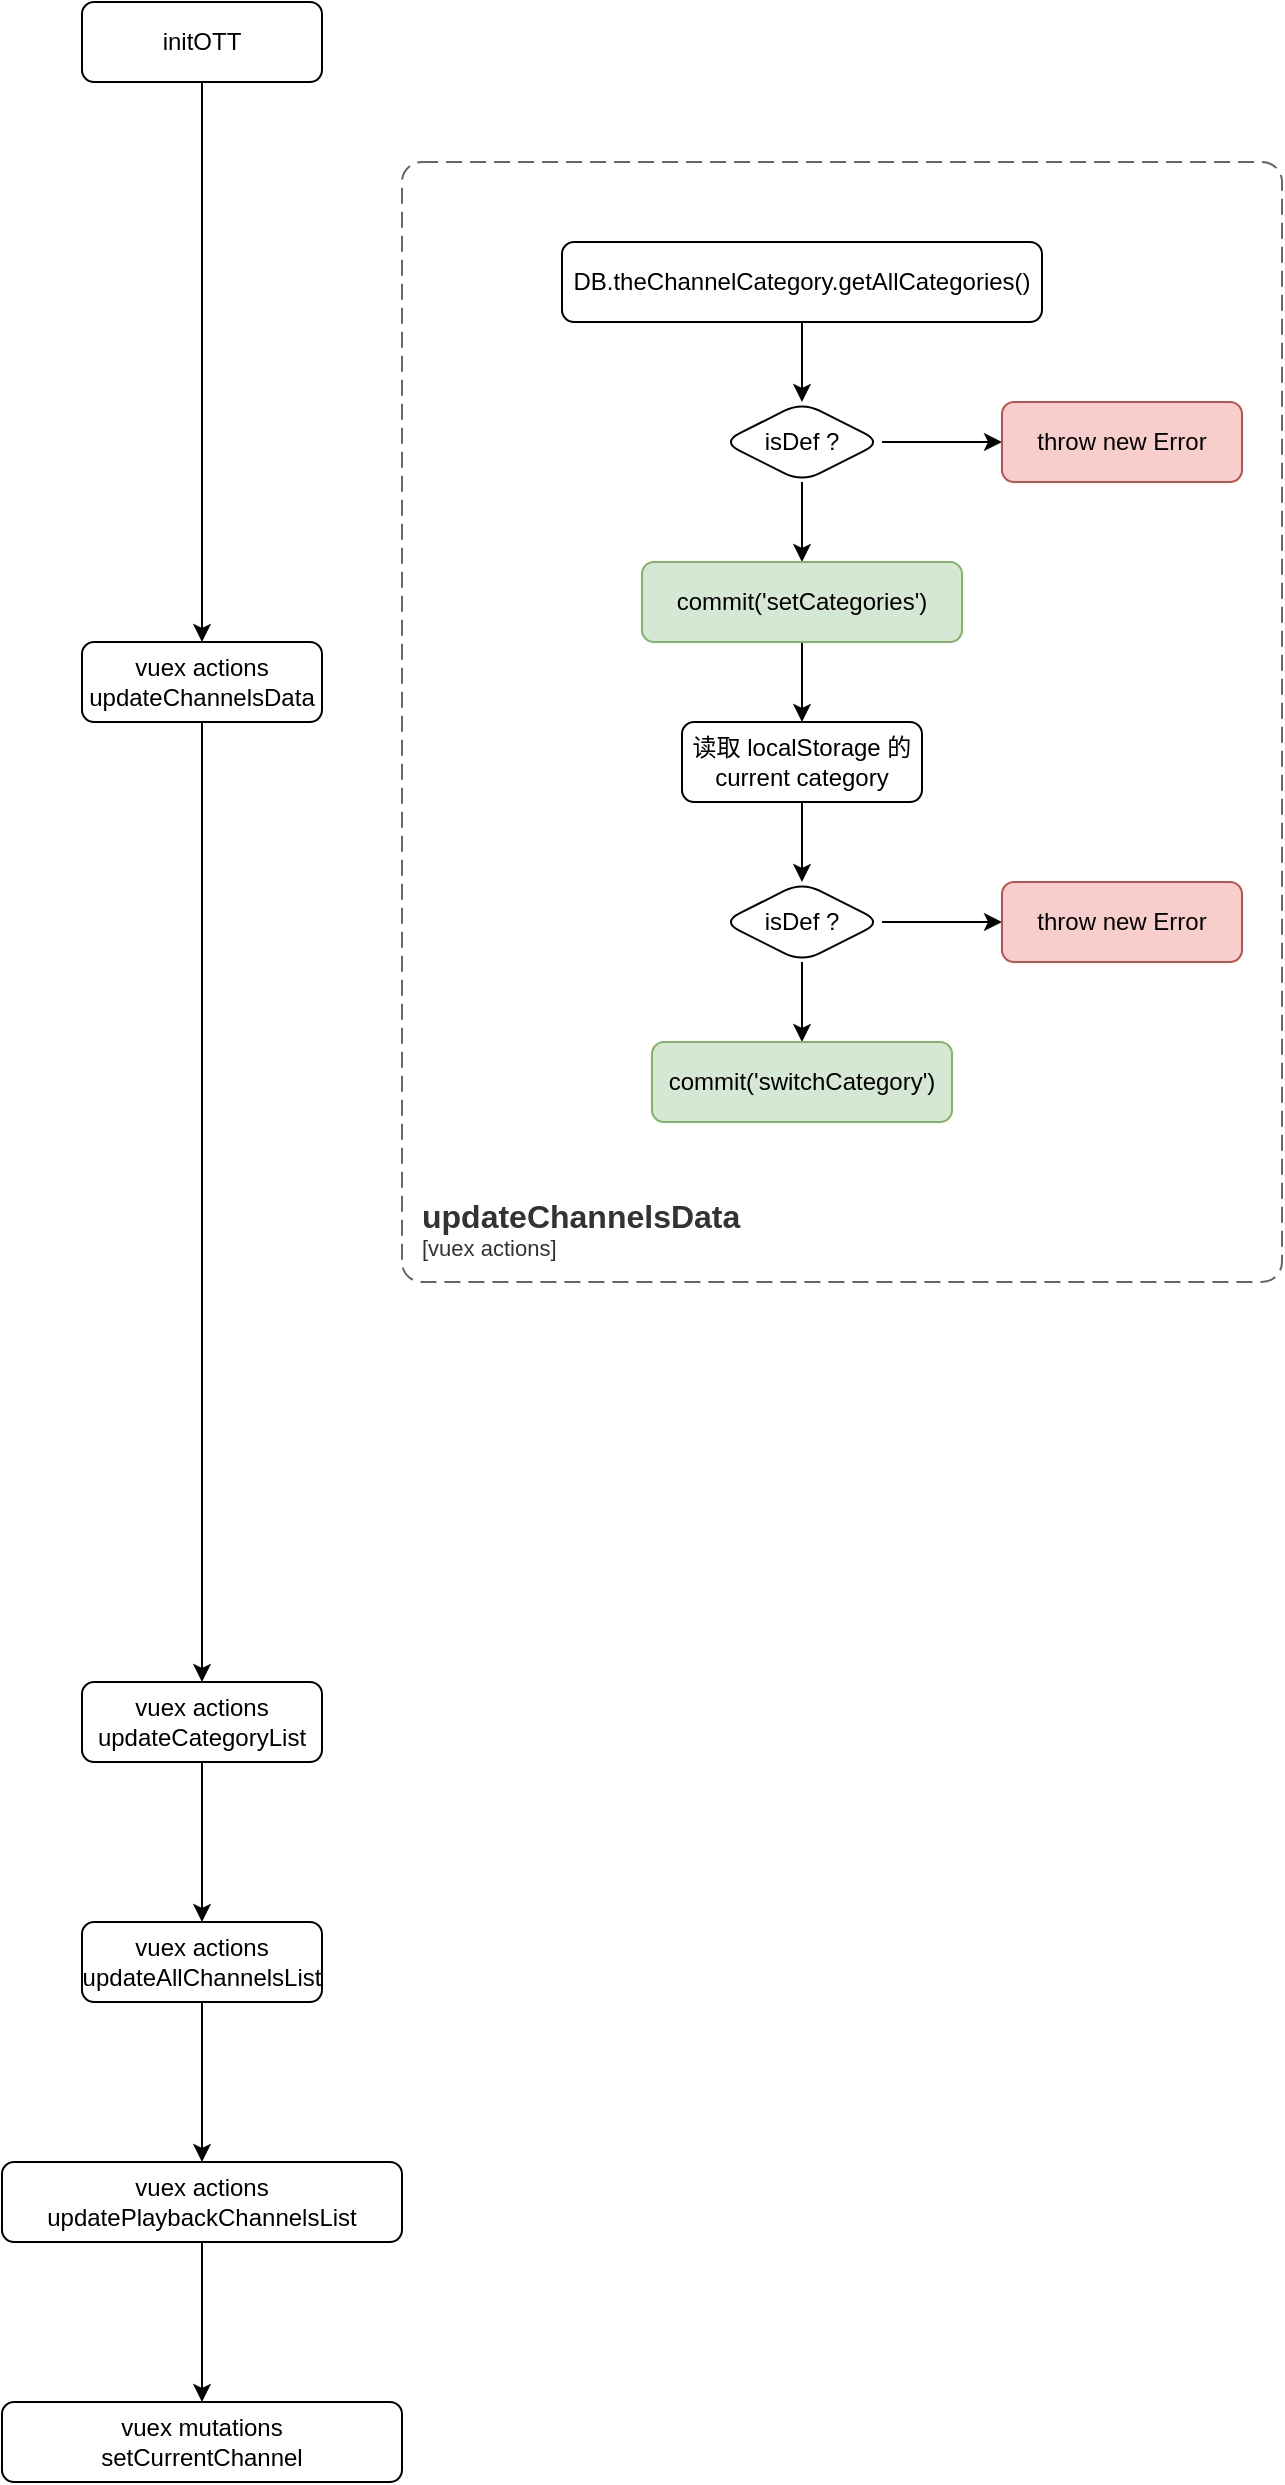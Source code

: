 <mxfile version="20.0.1" type="github">
  <diagram id="vQbmHarcGOKyk270IGDX" name="Data Init Logic">
    <mxGraphModel dx="1422" dy="762" grid="1" gridSize="10" guides="1" tooltips="1" connect="1" arrows="1" fold="1" page="1" pageScale="1" pageWidth="827" pageHeight="1169" math="0" shadow="0">
      <root>
        <mxCell id="0" />
        <mxCell id="1" parent="0" />
        <mxCell id="_8ddzla4QDoaLI6WxMhr-3" value="" style="edgeStyle=orthogonalEdgeStyle;rounded=0;orthogonalLoop=1;jettySize=auto;html=1;" edge="1" parent="1" source="_8ddzla4QDoaLI6WxMhr-1" target="_8ddzla4QDoaLI6WxMhr-2">
          <mxGeometry relative="1" as="geometry" />
        </mxCell>
        <mxCell id="_8ddzla4QDoaLI6WxMhr-1" value="initOTT" style="rounded=1;whiteSpace=wrap;html=1;" vertex="1" parent="1">
          <mxGeometry x="120" y="40" width="120" height="40" as="geometry" />
        </mxCell>
        <mxCell id="_8ddzla4QDoaLI6WxMhr-5" value="" style="edgeStyle=orthogonalEdgeStyle;rounded=0;orthogonalLoop=1;jettySize=auto;html=1;" edge="1" parent="1" source="_8ddzla4QDoaLI6WxMhr-2" target="_8ddzla4QDoaLI6WxMhr-4">
          <mxGeometry relative="1" as="geometry" />
        </mxCell>
        <mxCell id="_8ddzla4QDoaLI6WxMhr-2" value="vuex actions&lt;br&gt;updateChannelsData" style="rounded=1;whiteSpace=wrap;html=1;" vertex="1" parent="1">
          <mxGeometry x="120" y="360" width="120" height="40" as="geometry" />
        </mxCell>
        <mxCell id="_8ddzla4QDoaLI6WxMhr-7" value="" style="edgeStyle=orthogonalEdgeStyle;rounded=0;orthogonalLoop=1;jettySize=auto;html=1;" edge="1" parent="1" source="_8ddzla4QDoaLI6WxMhr-4" target="_8ddzla4QDoaLI6WxMhr-6">
          <mxGeometry relative="1" as="geometry" />
        </mxCell>
        <mxCell id="_8ddzla4QDoaLI6WxMhr-4" value="vuex actions&lt;br&gt;updateCategoryList" style="rounded=1;whiteSpace=wrap;html=1;" vertex="1" parent="1">
          <mxGeometry x="120" y="880" width="120" height="40" as="geometry" />
        </mxCell>
        <mxCell id="_8ddzla4QDoaLI6WxMhr-9" value="" style="edgeStyle=orthogonalEdgeStyle;rounded=0;orthogonalLoop=1;jettySize=auto;html=1;" edge="1" parent="1" source="_8ddzla4QDoaLI6WxMhr-6" target="_8ddzla4QDoaLI6WxMhr-8">
          <mxGeometry relative="1" as="geometry" />
        </mxCell>
        <mxCell id="_8ddzla4QDoaLI6WxMhr-6" value="vuex actions&lt;br&gt;updateAllChannelsList" style="rounded=1;whiteSpace=wrap;html=1;" vertex="1" parent="1">
          <mxGeometry x="120" y="1000" width="120" height="40" as="geometry" />
        </mxCell>
        <mxCell id="_8ddzla4QDoaLI6WxMhr-11" value="" style="edgeStyle=orthogonalEdgeStyle;rounded=0;orthogonalLoop=1;jettySize=auto;html=1;" edge="1" parent="1" source="_8ddzla4QDoaLI6WxMhr-8" target="_8ddzla4QDoaLI6WxMhr-10">
          <mxGeometry relative="1" as="geometry" />
        </mxCell>
        <mxCell id="_8ddzla4QDoaLI6WxMhr-8" value="vuex actions&lt;br&gt;updatePlaybackChannelsList" style="rounded=1;whiteSpace=wrap;html=1;" vertex="1" parent="1">
          <mxGeometry x="80" y="1120" width="200" height="40" as="geometry" />
        </mxCell>
        <mxCell id="_8ddzla4QDoaLI6WxMhr-10" value="vuex mutations&lt;br&gt;setCurrentChannel" style="rounded=1;whiteSpace=wrap;html=1;" vertex="1" parent="1">
          <mxGeometry x="80" y="1240" width="200" height="40" as="geometry" />
        </mxCell>
        <mxCell id="_8ddzla4QDoaLI6WxMhr-18" value="" style="edgeStyle=orthogonalEdgeStyle;rounded=0;orthogonalLoop=1;jettySize=auto;html=1;" edge="1" parent="1" source="_8ddzla4QDoaLI6WxMhr-14" target="_8ddzla4QDoaLI6WxMhr-17">
          <mxGeometry relative="1" as="geometry" />
        </mxCell>
        <mxCell id="_8ddzla4QDoaLI6WxMhr-14" value="DB.theChannelCategory.getAllCategories()" style="rounded=1;whiteSpace=wrap;html=1;" vertex="1" parent="1">
          <mxGeometry x="360" y="160" width="240" height="40" as="geometry" />
        </mxCell>
        <mxCell id="_8ddzla4QDoaLI6WxMhr-23" value="" style="edgeStyle=orthogonalEdgeStyle;rounded=0;orthogonalLoop=1;jettySize=auto;html=1;" edge="1" parent="1" source="_8ddzla4QDoaLI6WxMhr-17" target="_8ddzla4QDoaLI6WxMhr-22">
          <mxGeometry relative="1" as="geometry" />
        </mxCell>
        <mxCell id="_8ddzla4QDoaLI6WxMhr-25" value="" style="edgeStyle=orthogonalEdgeStyle;rounded=0;orthogonalLoop=1;jettySize=auto;html=1;" edge="1" parent="1" source="_8ddzla4QDoaLI6WxMhr-17" target="_8ddzla4QDoaLI6WxMhr-24">
          <mxGeometry relative="1" as="geometry" />
        </mxCell>
        <mxCell id="_8ddzla4QDoaLI6WxMhr-17" value="isDef ?" style="rhombus;whiteSpace=wrap;html=1;rounded=1;" vertex="1" parent="1">
          <mxGeometry x="440" y="240" width="80" height="40" as="geometry" />
        </mxCell>
        <mxCell id="_8ddzla4QDoaLI6WxMhr-30" value="" style="edgeStyle=orthogonalEdgeStyle;rounded=0;orthogonalLoop=1;jettySize=auto;html=1;" edge="1" parent="1" source="_8ddzla4QDoaLI6WxMhr-22" target="_8ddzla4QDoaLI6WxMhr-29">
          <mxGeometry relative="1" as="geometry" />
        </mxCell>
        <mxCell id="_8ddzla4QDoaLI6WxMhr-22" value="commit(&#39;setCategories&#39;)" style="whiteSpace=wrap;html=1;rounded=1;fillColor=#d5e8d4;strokeColor=#82b366;" vertex="1" parent="1">
          <mxGeometry x="400" y="320" width="160" height="40" as="geometry" />
        </mxCell>
        <mxCell id="_8ddzla4QDoaLI6WxMhr-24" value="throw new Error" style="whiteSpace=wrap;html=1;rounded=1;fillColor=#f8cecc;strokeColor=#b85450;" vertex="1" parent="1">
          <mxGeometry x="580" y="240" width="120" height="40" as="geometry" />
        </mxCell>
        <mxCell id="_8ddzla4QDoaLI6WxMhr-32" value="" style="edgeStyle=orthogonalEdgeStyle;rounded=0;orthogonalLoop=1;jettySize=auto;html=1;" edge="1" parent="1" source="_8ddzla4QDoaLI6WxMhr-29" target="_8ddzla4QDoaLI6WxMhr-31">
          <mxGeometry relative="1" as="geometry" />
        </mxCell>
        <mxCell id="_8ddzla4QDoaLI6WxMhr-29" value="读取 localStorage 的&lt;br&gt;current category" style="whiteSpace=wrap;html=1;rounded=1;" vertex="1" parent="1">
          <mxGeometry x="420" y="400" width="120" height="40" as="geometry" />
        </mxCell>
        <mxCell id="_8ddzla4QDoaLI6WxMhr-34" value="" style="edgeStyle=orthogonalEdgeStyle;rounded=0;orthogonalLoop=1;jettySize=auto;html=1;" edge="1" parent="1" source="_8ddzla4QDoaLI6WxMhr-31" target="_8ddzla4QDoaLI6WxMhr-33">
          <mxGeometry relative="1" as="geometry" />
        </mxCell>
        <mxCell id="_8ddzla4QDoaLI6WxMhr-36" value="" style="edgeStyle=orthogonalEdgeStyle;rounded=0;orthogonalLoop=1;jettySize=auto;html=1;" edge="1" parent="1" source="_8ddzla4QDoaLI6WxMhr-31" target="_8ddzla4QDoaLI6WxMhr-35">
          <mxGeometry relative="1" as="geometry" />
        </mxCell>
        <mxCell id="_8ddzla4QDoaLI6WxMhr-31" value="isDef ?" style="rhombus;whiteSpace=wrap;html=1;rounded=1;" vertex="1" parent="1">
          <mxGeometry x="440" y="480" width="80" height="40" as="geometry" />
        </mxCell>
        <mxCell id="_8ddzla4QDoaLI6WxMhr-33" value="commit(&#39;switchCategory&#39;)" style="whiteSpace=wrap;html=1;rounded=1;fillColor=#d5e8d4;strokeColor=#82b366;" vertex="1" parent="1">
          <mxGeometry x="405" y="560" width="150" height="40" as="geometry" />
        </mxCell>
        <mxCell id="_8ddzla4QDoaLI6WxMhr-35" value="throw new Error" style="whiteSpace=wrap;html=1;rounded=1;fillColor=#f8cecc;strokeColor=#b85450;" vertex="1" parent="1">
          <mxGeometry x="580" y="480" width="120" height="40" as="geometry" />
        </mxCell>
        <object c4Name="updateChannelsData" c4Type="" c4Application="vuex actions" label="&lt;font style=&quot;font-size: 16px&quot;&gt;&lt;b&gt;&lt;div style=&quot;text-align: left&quot;&gt;%c4Name%&lt;/div&gt;&lt;/b&gt;&lt;/font&gt;&lt;div style=&quot;text-align: left&quot;&gt;[%c4Application%]&lt;/div&gt;" placeholders="1" id="_8ddzla4QDoaLI6WxMhr-37">
          <mxCell style="rounded=1;fontSize=11;whiteSpace=wrap;html=1;dashed=1;arcSize=20;fillColor=none;strokeColor=#666666;fontColor=#333333;labelBackgroundColor=none;align=left;verticalAlign=bottom;labelBorderColor=none;spacingTop=0;spacing=10;dashPattern=8 4;metaEdit=1;rotatable=0;perimeter=rectanglePerimeter;noLabel=0;labelPadding=0;allowArrows=0;connectable=0;expand=0;recursiveResize=0;editable=1;pointerEvents=0;absoluteArcSize=1;points=[[0.25,0,0],[0.5,0,0],[0.75,0,0],[1,0.25,0],[1,0.5,0],[1,0.75,0],[0.75,1,0],[0.5,1,0],[0.25,1,0],[0,0.75,0],[0,0.5,0],[0,0.25,0]];" vertex="1" parent="1">
            <mxGeometry x="280" y="120" width="440" height="560" as="geometry" />
          </mxCell>
        </object>
      </root>
    </mxGraphModel>
  </diagram>
</mxfile>
